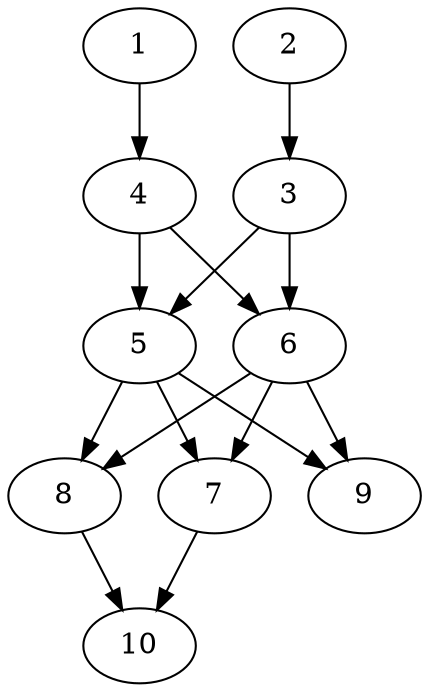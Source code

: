 // DAG automatically generated by daggen at Thu Oct  3 13:58:06 2019
// ./daggen --dot -n 10 --ccr 0.4 --fat 0.5 --regular 0.7 --density 0.9 --mindata 5242880 --maxdata 52428800 
digraph G {
  1 [size="118118400", alpha="0.08", expect_size="47247360"] 
  1 -> 4 [size ="47247360"]
  2 [size="82158080", alpha="0.12", expect_size="32863232"] 
  2 -> 3 [size ="32863232"]
  3 [size="19422720", alpha="0.01", expect_size="7769088"] 
  3 -> 5 [size ="7769088"]
  3 -> 6 [size ="7769088"]
  4 [size="18462720", alpha="0.14", expect_size="7385088"] 
  4 -> 5 [size ="7385088"]
  4 -> 6 [size ="7385088"]
  5 [size="98562560", alpha="0.13", expect_size="39425024"] 
  5 -> 7 [size ="39425024"]
  5 -> 8 [size ="39425024"]
  5 -> 9 [size ="39425024"]
  6 [size="90718720", alpha="0.10", expect_size="36287488"] 
  6 -> 7 [size ="36287488"]
  6 -> 8 [size ="36287488"]
  6 -> 9 [size ="36287488"]
  7 [size="25006080", alpha="0.03", expect_size="10002432"] 
  7 -> 10 [size ="10002432"]
  8 [size="113013760", alpha="0.03", expect_size="45205504"] 
  8 -> 10 [size ="45205504"]
  9 [size="60590080", alpha="0.10", expect_size="24236032"] 
  10 [size="84236800", alpha="0.00", expect_size="33694720"] 
}
